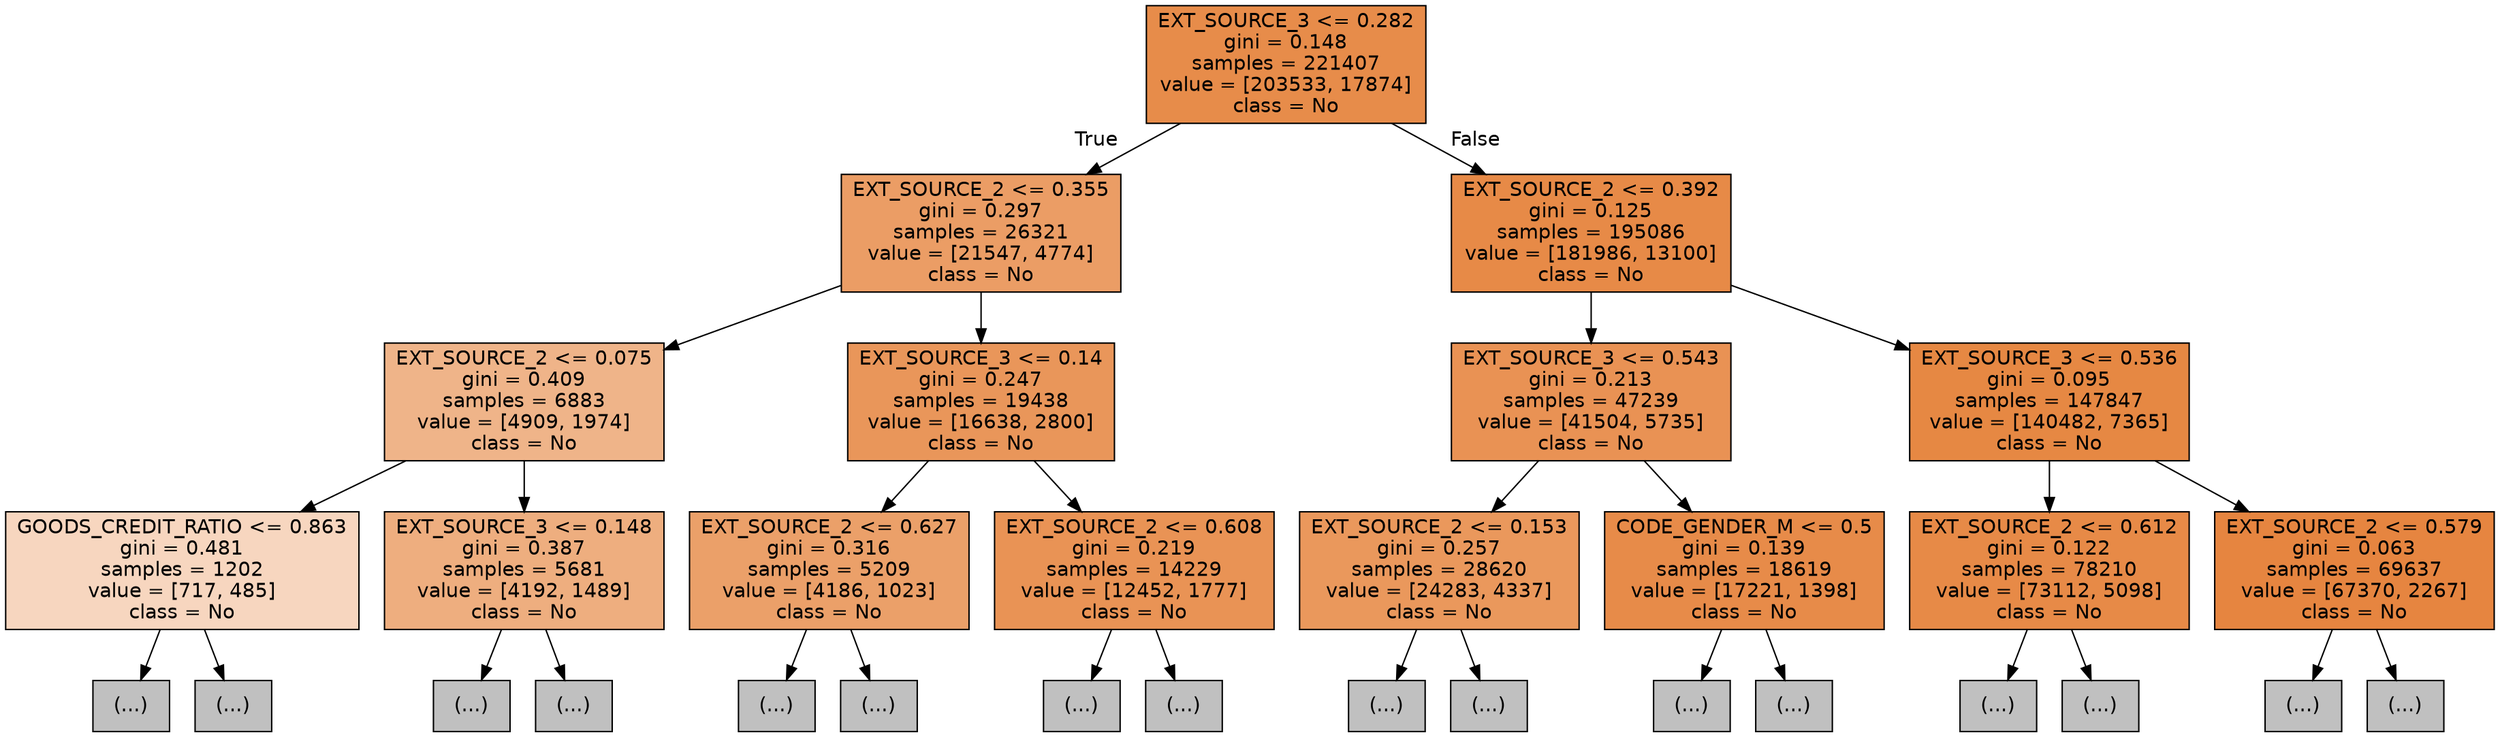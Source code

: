 digraph Tree {
node [shape=box, style="filled", color="black", fontname="helvetica"] ;
edge [fontname="helvetica"] ;
0 [label="EXT_SOURCE_3 <= 0.282\ngini = 0.148\nsamples = 221407\nvalue = [203533, 17874]\nclass = No", fillcolor="#e78c4a"] ;
1 [label="EXT_SOURCE_2 <= 0.355\ngini = 0.297\nsamples = 26321\nvalue = [21547, 4774]\nclass = No", fillcolor="#eb9d65"] ;
0 -> 1 [labeldistance=2.5, labelangle=45, headlabel="True"] ;
2 [label="EXT_SOURCE_2 <= 0.075\ngini = 0.409\nsamples = 6883\nvalue = [4909, 1974]\nclass = No", fillcolor="#efb489"] ;
1 -> 2 ;
3 [label="GOODS_CREDIT_RATIO <= 0.863\ngini = 0.481\nsamples = 1202\nvalue = [717, 485]\nclass = No", fillcolor="#f7d6bf"] ;
2 -> 3 ;
4 [label="(...)", fillcolor="#C0C0C0"] ;
3 -> 4 ;
9 [label="(...)", fillcolor="#C0C0C0"] ;
3 -> 9 ;
14 [label="EXT_SOURCE_3 <= 0.148\ngini = 0.387\nsamples = 5681\nvalue = [4192, 1489]\nclass = No", fillcolor="#eeae7f"] ;
2 -> 14 ;
15 [label="(...)", fillcolor="#C0C0C0"] ;
14 -> 15 ;
22 [label="(...)", fillcolor="#C0C0C0"] ;
14 -> 22 ;
29 [label="EXT_SOURCE_3 <= 0.14\ngini = 0.247\nsamples = 19438\nvalue = [16638, 2800]\nclass = No", fillcolor="#e9965a"] ;
1 -> 29 ;
30 [label="EXT_SOURCE_2 <= 0.627\ngini = 0.316\nsamples = 5209\nvalue = [4186, 1023]\nclass = No", fillcolor="#eba069"] ;
29 -> 30 ;
31 [label="(...)", fillcolor="#C0C0C0"] ;
30 -> 31 ;
38 [label="(...)", fillcolor="#C0C0C0"] ;
30 -> 38 ;
45 [label="EXT_SOURCE_2 <= 0.608\ngini = 0.219\nsamples = 14229\nvalue = [12452, 1777]\nclass = No", fillcolor="#e99355"] ;
29 -> 45 ;
46 [label="(...)", fillcolor="#C0C0C0"] ;
45 -> 46 ;
53 [label="(...)", fillcolor="#C0C0C0"] ;
45 -> 53 ;
60 [label="EXT_SOURCE_2 <= 0.392\ngini = 0.125\nsamples = 195086\nvalue = [181986, 13100]\nclass = No", fillcolor="#e78a47"] ;
0 -> 60 [labeldistance=2.5, labelangle=-45, headlabel="False"] ;
61 [label="EXT_SOURCE_3 <= 0.543\ngini = 0.213\nsamples = 47239\nvalue = [41504, 5735]\nclass = No", fillcolor="#e99254"] ;
60 -> 61 ;
62 [label="EXT_SOURCE_2 <= 0.153\ngini = 0.257\nsamples = 28620\nvalue = [24283, 4337]\nclass = No", fillcolor="#ea985c"] ;
61 -> 62 ;
63 [label="(...)", fillcolor="#C0C0C0"] ;
62 -> 63 ;
70 [label="(...)", fillcolor="#C0C0C0"] ;
62 -> 70 ;
77 [label="CODE_GENDER_M <= 0.5\ngini = 0.139\nsamples = 18619\nvalue = [17221, 1398]\nclass = No", fillcolor="#e78b49"] ;
61 -> 77 ;
78 [label="(...)", fillcolor="#C0C0C0"] ;
77 -> 78 ;
85 [label="(...)", fillcolor="#C0C0C0"] ;
77 -> 85 ;
92 [label="EXT_SOURCE_3 <= 0.536\ngini = 0.095\nsamples = 147847\nvalue = [140482, 7365]\nclass = No", fillcolor="#e68843"] ;
60 -> 92 ;
93 [label="EXT_SOURCE_2 <= 0.612\ngini = 0.122\nsamples = 78210\nvalue = [73112, 5098]\nclass = No", fillcolor="#e78a47"] ;
92 -> 93 ;
94 [label="(...)", fillcolor="#C0C0C0"] ;
93 -> 94 ;
101 [label="(...)", fillcolor="#C0C0C0"] ;
93 -> 101 ;
108 [label="EXT_SOURCE_2 <= 0.579\ngini = 0.063\nsamples = 69637\nvalue = [67370, 2267]\nclass = No", fillcolor="#e68540"] ;
92 -> 108 ;
109 [label="(...)", fillcolor="#C0C0C0"] ;
108 -> 109 ;
116 [label="(...)", fillcolor="#C0C0C0"] ;
108 -> 116 ;
}